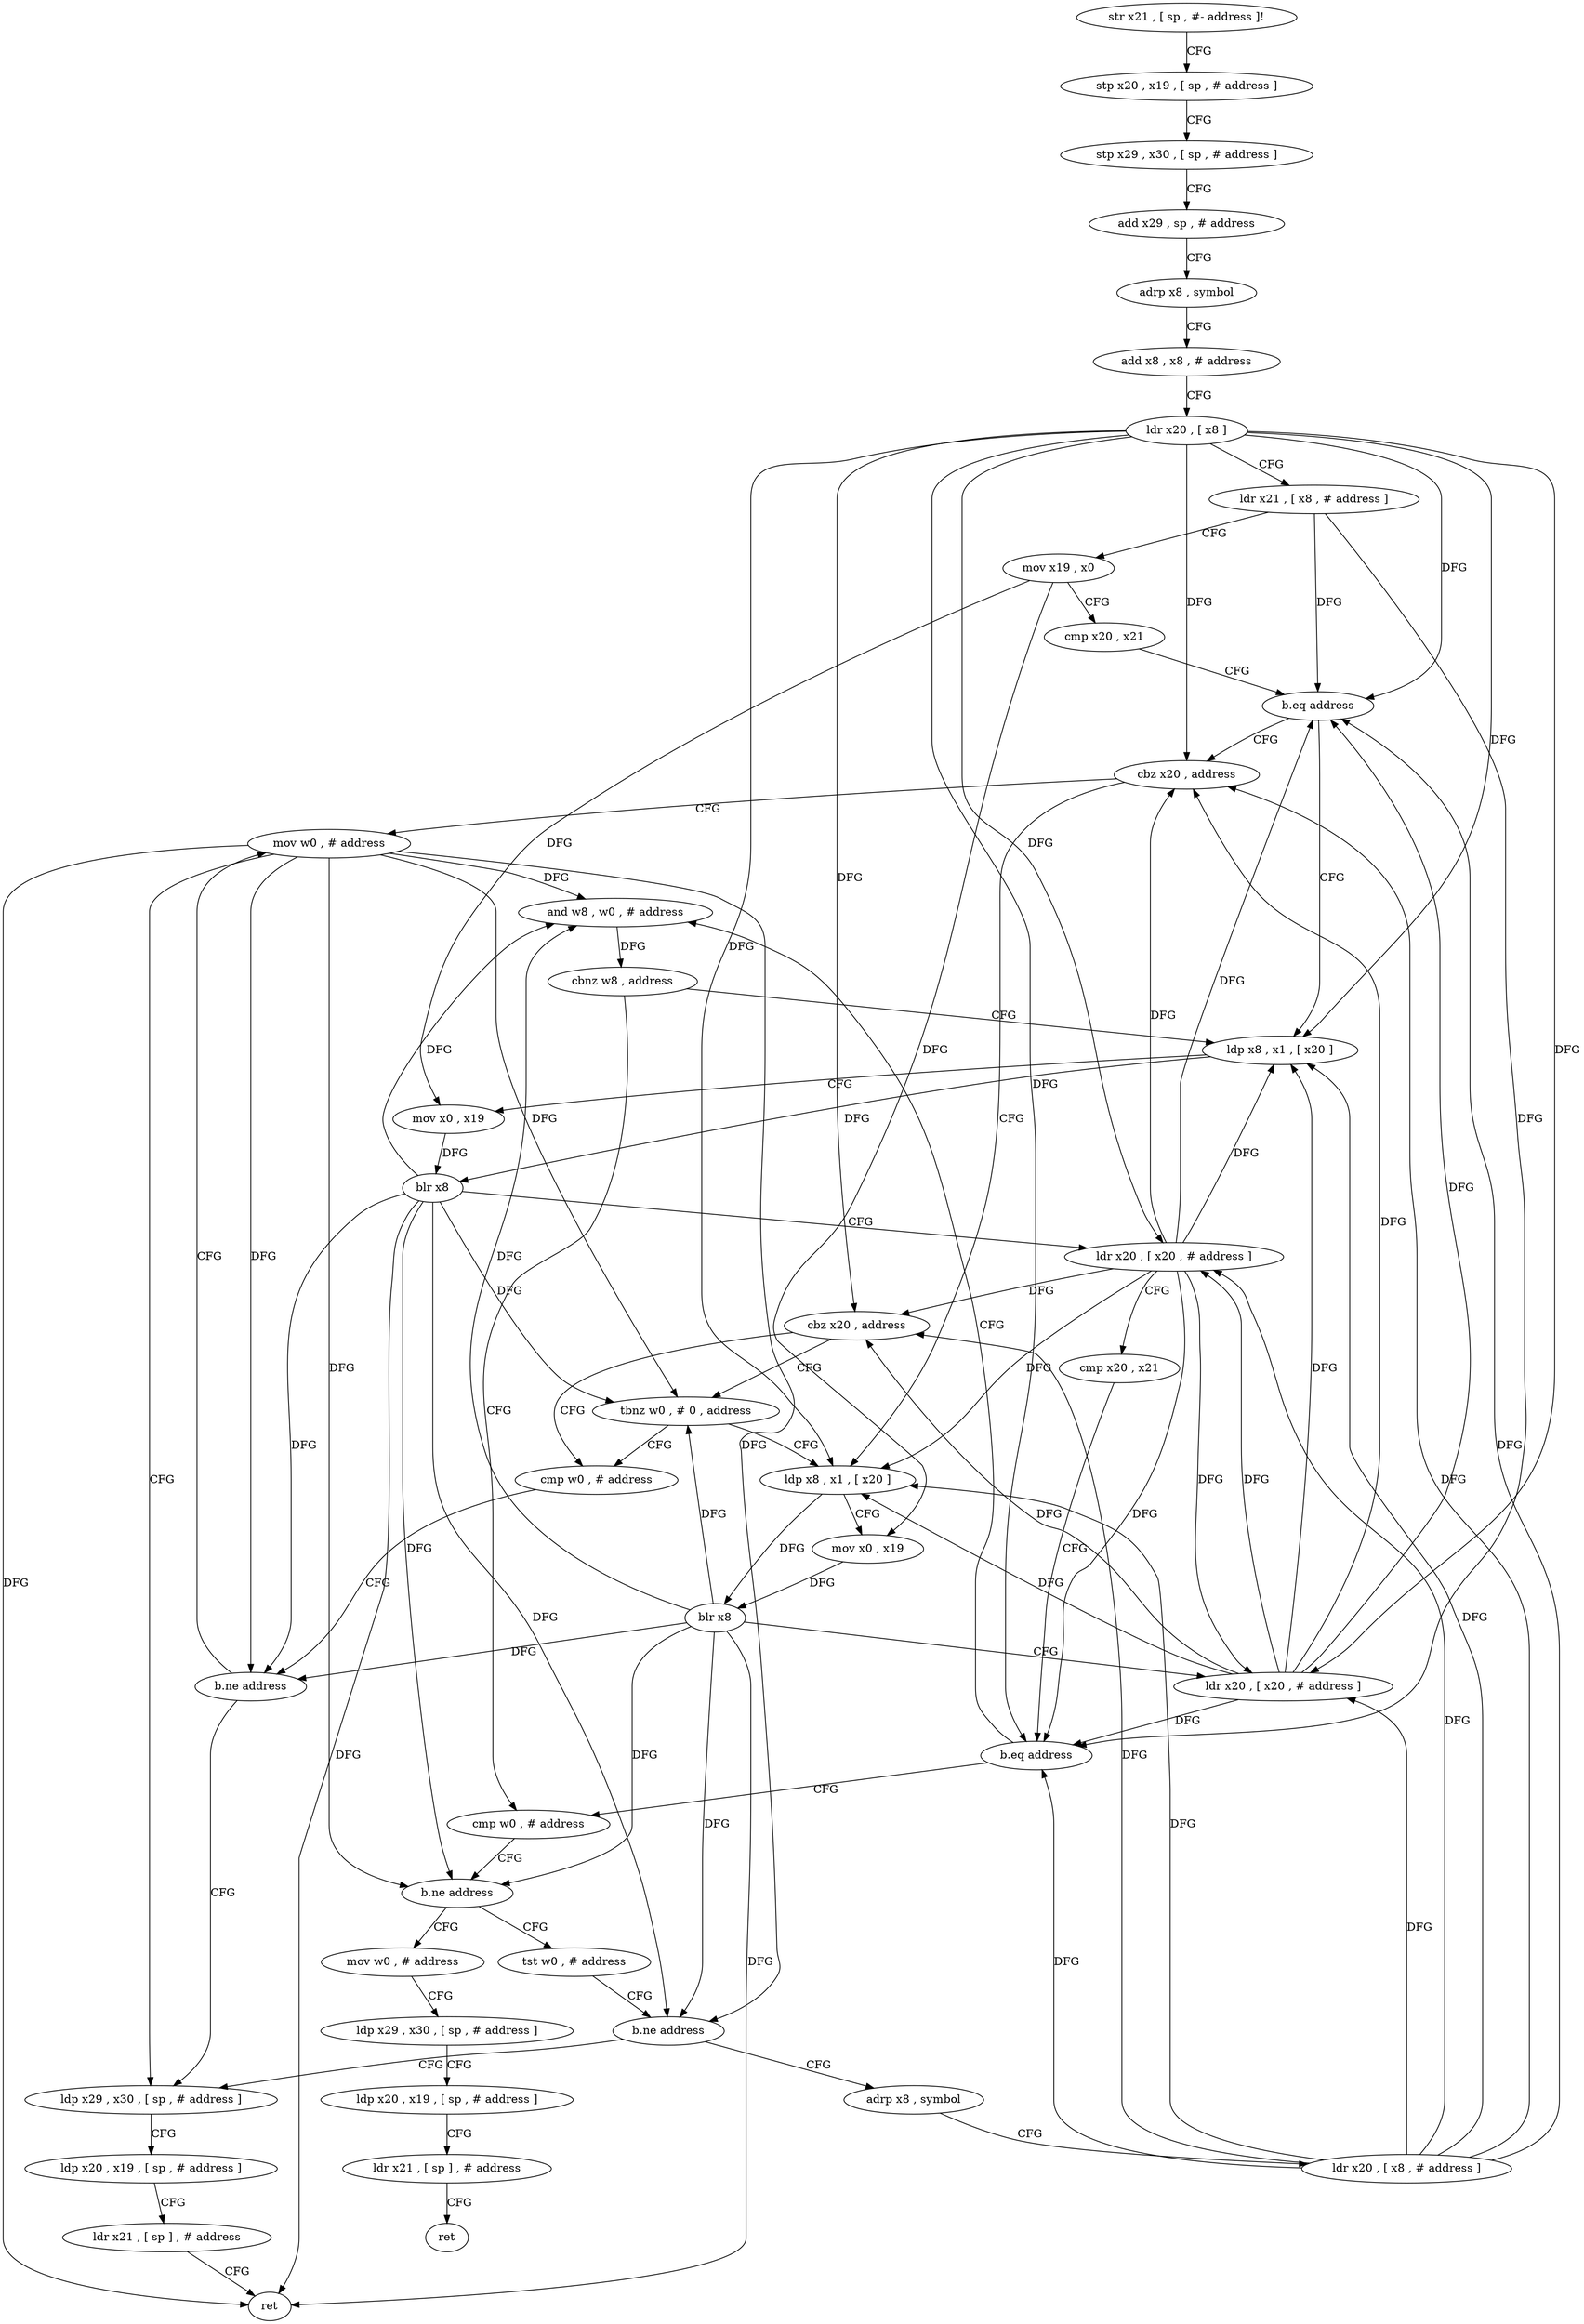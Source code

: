 digraph "func" {
"4212524" [label = "str x21 , [ sp , #- address ]!" ]
"4212528" [label = "stp x20 , x19 , [ sp , # address ]" ]
"4212532" [label = "stp x29 , x30 , [ sp , # address ]" ]
"4212536" [label = "add x29 , sp , # address" ]
"4212540" [label = "adrp x8 , symbol" ]
"4212544" [label = "add x8 , x8 , # address" ]
"4212548" [label = "ldr x20 , [ x8 ]" ]
"4212552" [label = "ldr x21 , [ x8 , # address ]" ]
"4212556" [label = "mov x19 , x0" ]
"4212560" [label = "cmp x20 , x21" ]
"4212564" [label = "b.eq address" ]
"4212644" [label = "cbz x20 , address" ]
"4212568" [label = "ldp x8 , x1 , [ x20 ]" ]
"4212680" [label = "mov w0 , # address" ]
"4212648" [label = "ldp x8 , x1 , [ x20 ]" ]
"4212572" [label = "mov x0 , x19" ]
"4212576" [label = "blr x8" ]
"4212580" [label = "ldr x20 , [ x20 , # address ]" ]
"4212584" [label = "cmp x20 , x21" ]
"4212588" [label = "b.eq address" ]
"4212600" [label = "cmp w0 , # address" ]
"4212592" [label = "and w8 , w0 , # address" ]
"4212684" [label = "ldp x29 , x30 , [ sp , # address ]" ]
"4212652" [label = "mov x0 , x19" ]
"4212656" [label = "blr x8" ]
"4212660" [label = "ldr x20 , [ x20 , # address ]" ]
"4212664" [label = "cbz x20 , address" ]
"4212672" [label = "cmp w0 , # address" ]
"4212668" [label = "tbnz w0 , # 0 , address" ]
"4212604" [label = "b.ne address" ]
"4212628" [label = "tst w0 , # address" ]
"4212608" [label = "mov w0 , # address" ]
"4212596" [label = "cbnz w8 , address" ]
"4212676" [label = "b.ne address" ]
"4212632" [label = "b.ne address" ]
"4212636" [label = "adrp x8 , symbol" ]
"4212612" [label = "ldp x29 , x30 , [ sp , # address ]" ]
"4212616" [label = "ldp x20 , x19 , [ sp , # address ]" ]
"4212620" [label = "ldr x21 , [ sp ] , # address" ]
"4212624" [label = "ret" ]
"4212688" [label = "ldp x20 , x19 , [ sp , # address ]" ]
"4212692" [label = "ldr x21 , [ sp ] , # address" ]
"4212696" [label = "ret" ]
"4212640" [label = "ldr x20 , [ x8 , # address ]" ]
"4212524" -> "4212528" [ label = "CFG" ]
"4212528" -> "4212532" [ label = "CFG" ]
"4212532" -> "4212536" [ label = "CFG" ]
"4212536" -> "4212540" [ label = "CFG" ]
"4212540" -> "4212544" [ label = "CFG" ]
"4212544" -> "4212548" [ label = "CFG" ]
"4212548" -> "4212552" [ label = "CFG" ]
"4212548" -> "4212564" [ label = "DFG" ]
"4212548" -> "4212644" [ label = "DFG" ]
"4212548" -> "4212568" [ label = "DFG" ]
"4212548" -> "4212580" [ label = "DFG" ]
"4212548" -> "4212588" [ label = "DFG" ]
"4212548" -> "4212648" [ label = "DFG" ]
"4212548" -> "4212660" [ label = "DFG" ]
"4212548" -> "4212664" [ label = "DFG" ]
"4212552" -> "4212556" [ label = "CFG" ]
"4212552" -> "4212564" [ label = "DFG" ]
"4212552" -> "4212588" [ label = "DFG" ]
"4212556" -> "4212560" [ label = "CFG" ]
"4212556" -> "4212572" [ label = "DFG" ]
"4212556" -> "4212652" [ label = "DFG" ]
"4212560" -> "4212564" [ label = "CFG" ]
"4212564" -> "4212644" [ label = "CFG" ]
"4212564" -> "4212568" [ label = "CFG" ]
"4212644" -> "4212680" [ label = "CFG" ]
"4212644" -> "4212648" [ label = "CFG" ]
"4212568" -> "4212572" [ label = "CFG" ]
"4212568" -> "4212576" [ label = "DFG" ]
"4212680" -> "4212684" [ label = "CFG" ]
"4212680" -> "4212604" [ label = "DFG" ]
"4212680" -> "4212592" [ label = "DFG" ]
"4212680" -> "4212696" [ label = "DFG" ]
"4212680" -> "4212676" [ label = "DFG" ]
"4212680" -> "4212668" [ label = "DFG" ]
"4212680" -> "4212632" [ label = "DFG" ]
"4212648" -> "4212652" [ label = "CFG" ]
"4212648" -> "4212656" [ label = "DFG" ]
"4212572" -> "4212576" [ label = "DFG" ]
"4212576" -> "4212580" [ label = "CFG" ]
"4212576" -> "4212604" [ label = "DFG" ]
"4212576" -> "4212592" [ label = "DFG" ]
"4212576" -> "4212696" [ label = "DFG" ]
"4212576" -> "4212676" [ label = "DFG" ]
"4212576" -> "4212668" [ label = "DFG" ]
"4212576" -> "4212632" [ label = "DFG" ]
"4212580" -> "4212584" [ label = "CFG" ]
"4212580" -> "4212644" [ label = "DFG" ]
"4212580" -> "4212568" [ label = "DFG" ]
"4212580" -> "4212564" [ label = "DFG" ]
"4212580" -> "4212588" [ label = "DFG" ]
"4212580" -> "4212648" [ label = "DFG" ]
"4212580" -> "4212660" [ label = "DFG" ]
"4212580" -> "4212664" [ label = "DFG" ]
"4212584" -> "4212588" [ label = "CFG" ]
"4212588" -> "4212600" [ label = "CFG" ]
"4212588" -> "4212592" [ label = "CFG" ]
"4212600" -> "4212604" [ label = "CFG" ]
"4212592" -> "4212596" [ label = "DFG" ]
"4212684" -> "4212688" [ label = "CFG" ]
"4212652" -> "4212656" [ label = "DFG" ]
"4212656" -> "4212660" [ label = "CFG" ]
"4212656" -> "4212604" [ label = "DFG" ]
"4212656" -> "4212592" [ label = "DFG" ]
"4212656" -> "4212696" [ label = "DFG" ]
"4212656" -> "4212676" [ label = "DFG" ]
"4212656" -> "4212668" [ label = "DFG" ]
"4212656" -> "4212632" [ label = "DFG" ]
"4212660" -> "4212664" [ label = "DFG" ]
"4212660" -> "4212644" [ label = "DFG" ]
"4212660" -> "4212568" [ label = "DFG" ]
"4212660" -> "4212580" [ label = "DFG" ]
"4212660" -> "4212648" [ label = "DFG" ]
"4212660" -> "4212564" [ label = "DFG" ]
"4212660" -> "4212588" [ label = "DFG" ]
"4212664" -> "4212672" [ label = "CFG" ]
"4212664" -> "4212668" [ label = "CFG" ]
"4212672" -> "4212676" [ label = "CFG" ]
"4212668" -> "4212648" [ label = "CFG" ]
"4212668" -> "4212672" [ label = "CFG" ]
"4212604" -> "4212628" [ label = "CFG" ]
"4212604" -> "4212608" [ label = "CFG" ]
"4212628" -> "4212632" [ label = "CFG" ]
"4212608" -> "4212612" [ label = "CFG" ]
"4212596" -> "4212568" [ label = "CFG" ]
"4212596" -> "4212600" [ label = "CFG" ]
"4212676" -> "4212684" [ label = "CFG" ]
"4212676" -> "4212680" [ label = "CFG" ]
"4212632" -> "4212684" [ label = "CFG" ]
"4212632" -> "4212636" [ label = "CFG" ]
"4212636" -> "4212640" [ label = "CFG" ]
"4212612" -> "4212616" [ label = "CFG" ]
"4212616" -> "4212620" [ label = "CFG" ]
"4212620" -> "4212624" [ label = "CFG" ]
"4212688" -> "4212692" [ label = "CFG" ]
"4212692" -> "4212696" [ label = "CFG" ]
"4212640" -> "4212644" [ label = "DFG" ]
"4212640" -> "4212568" [ label = "DFG" ]
"4212640" -> "4212580" [ label = "DFG" ]
"4212640" -> "4212648" [ label = "DFG" ]
"4212640" -> "4212660" [ label = "DFG" ]
"4212640" -> "4212664" [ label = "DFG" ]
"4212640" -> "4212564" [ label = "DFG" ]
"4212640" -> "4212588" [ label = "DFG" ]
}
